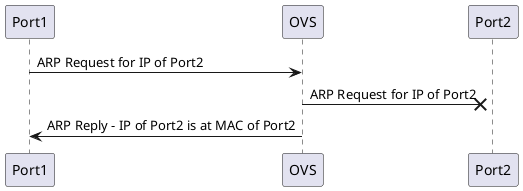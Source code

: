 @startuml

Port1 -> OVS : ARP Request for IP of Port2
OVS ->x Port2 : ARP Request for IP of Port2
OVS -> Port1 : ARP Reply - IP of Port2 is at MAC of Port2

@enduml

